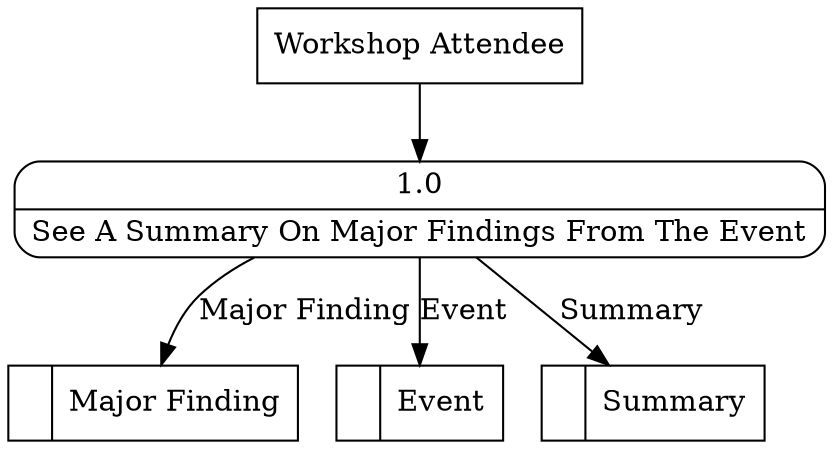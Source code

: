 digraph dfd2{ 
node[shape=record]
200 [label="<f0>  |<f1> Major Finding " ];
201 [label="<f0>  |<f1> Event " ];
202 [label="<f0>  |<f1> Summary " ];
203 [label="Workshop Attendee" shape=box];
204 [label="{<f0> 1.0|<f1> See A Summary On Major Findings From The Event }" shape=Mrecord];
203 -> 204
204 -> 202 [label="Summary"]
204 -> 200 [label="Major Finding"]
204 -> 201 [label="Event"]
}